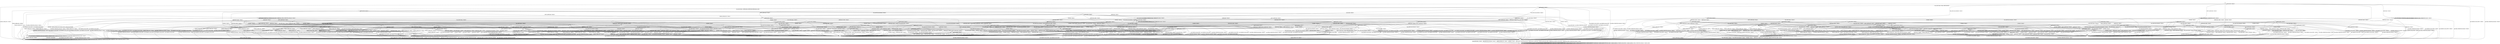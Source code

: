 digraph h21 {
s0 [label="s0"];
s1 [label="s1"];
s2 [label="s2"];
s6 [label="s6"];
s9 [label="s9"];
s11 [label="s11"];
s18 [label="s18"];
s50 [label="s50"];
s3 [label="s3"];
s4 [label="s4"];
s7 [label="s7"];
s8 [label="s8"];
s10 [label="s10"];
s12 [label="s12"];
s20 [label="s20"];
s27 [label="s27"];
s39 [label="s39"];
s43 [label="s43"];
s49 [label="s49"];
s51 [label="s51"];
s53 [label="s53"];
s5 [label="s5"];
s13 [label="s13"];
s16 [label="s16"];
s17 [label="s17"];
s19 [label="s19"];
s21 [label="s21"];
s28 [label="s28"];
s29 [label="s29"];
s37 [label="s37"];
s38 [label="s38"];
s45 [label="s45"];
s54 [label="s54"];
s55 [label="s55"];
s56 [label="s56"];
s57 [label="s57"];
s59 [label="s59"];
s60 [label="s60"];
s62 [label="s62"];
s63 [label="s63"];
s14 [label="s14"];
s22 [label="s22"];
s25 [label="s25"];
s30 [label="s30"];
s31 [label="s31"];
s32 [label="s32"];
s33 [label="s33"];
s40 [label="s40"];
s41 [label="s41"];
s44 [label="s44"];
s61 [label="s61"];
s64 [label="s64"];
s65 [label="s65"];
s66 [label="s66"];
s74 [label="s74"];
s15 [label="s15"];
s23 [label="s23"];
s24 [label="s24"];
s34 [label="s34"];
s36 [label="s36"];
s42 [label="s42"];
s46 [label="s46"];
s52 [label="s52"];
s70 [label="s70"];
s75 [label="s75"];
s26 [label="s26"];
s35 [label="s35"];
s48 [label="s48"];
s58 [label="s58"];
s67 [label="s67"];
s68 [label="s68"];
s69 [label="s69"];
s47 [label="s47"];
s71 [label="s71"];
s73 [label="s73"];
s72 [label="s72"];
s0 -> s1 [label="RSA_CLIENT_HELLO / HELLO_VERIFY_REQUEST"];
s0 -> s2 [label="RSA_CLIENT_KEY_EXCHANGE / TIMEOUT"];
s0 -> s9 [label="CHANGE_CIPHER_SPEC / TIMEOUT"];
s0 -> s11 [label="FINISHED / TIMEOUT"];
s0 -> s0 [label="APPLICATION / TIMEOUT"];
s0 -> s50 [label="CERTIFICATE / TIMEOUT"];
s0 -> s18 [label="EMPTY_CERTIFICATE / TIMEOUT"];
s0 -> s11 [label="CERTIFICATE_VERIFY / TIMEOUT"];
s0 -> s6 [label="Alert(WARNING,CLOSE_NOTIFY) / TIMEOUT"];
s0 -> s6 [label="Alert(FATAL,UNEXPECTED_MESSAGE) / TIMEOUT"];
s1 -> s3 [label="RSA_CLIENT_HELLO / SERVER_HELLO,CERTIFICATE,SERVER_HELLO_DONE"];
s1 -> s4 [label="RSA_CLIENT_KEY_EXCHANGE / TIMEOUT"];
s1 -> s9 [label="CHANGE_CIPHER_SPEC / TIMEOUT"];
s1 -> s10 [label="FINISHED / TIMEOUT"];
s1 -> s1 [label="APPLICATION / TIMEOUT"];
s1 -> s27 [label="CERTIFICATE / TIMEOUT"];
s1 -> s12 [label="EMPTY_CERTIFICATE / TIMEOUT"];
s1 -> s10 [label="CERTIFICATE_VERIFY / TIMEOUT"];
s1 -> s6 [label="Alert(WARNING,CLOSE_NOTIFY) / Alert(WARNING,CLOSE_NOTIFY)"];
s1 -> s6 [label="Alert(FATAL,UNEXPECTED_MESSAGE) / TIMEOUT"];
s2 -> s20 [label="RSA_CLIENT_HELLO / TIMEOUT"];
s2 -> s11 [label="RSA_CLIENT_KEY_EXCHANGE / TIMEOUT"];
s2 -> s8 [label="CHANGE_CIPHER_SPEC / TIMEOUT"];
s2 -> s43 [label="FINISHED / TIMEOUT"];
s2 -> s2 [label="APPLICATION / TIMEOUT"];
s2 -> s49 [label="CERTIFICATE / TIMEOUT"];
s2 -> s49 [label="EMPTY_CERTIFICATE / TIMEOUT"];
s2 -> s51 [label="CERTIFICATE_VERIFY / TIMEOUT"];
s2 -> s6 [label="Alert(WARNING,CLOSE_NOTIFY) / TIMEOUT"];
s2 -> s6 [label="Alert(FATAL,UNEXPECTED_MESSAGE) / TIMEOUT"];
s6 -> s7 [label="RSA_CLIENT_HELLO / TIMEOUT"];
s6 -> s7 [label="RSA_CLIENT_KEY_EXCHANGE / TIMEOUT"];
s6 -> s7 [label="CHANGE_CIPHER_SPEC / TIMEOUT"];
s6 -> s7 [label="FINISHED / TIMEOUT"];
s6 -> s7 [label="APPLICATION / TIMEOUT"];
s6 -> s7 [label="CERTIFICATE / TIMEOUT"];
s6 -> s7 [label="EMPTY_CERTIFICATE / TIMEOUT"];
s6 -> s7 [label="CERTIFICATE_VERIFY / TIMEOUT"];
s6 -> s7 [label="Alert(WARNING,CLOSE_NOTIFY) / TIMEOUT"];
s6 -> s7 [label="Alert(FATAL,UNEXPECTED_MESSAGE) / TIMEOUT"];
s9 -> s9 [label="RSA_CLIENT_HELLO / TIMEOUT"];
s9 -> s9 [label="RSA_CLIENT_KEY_EXCHANGE / TIMEOUT"];
s9 -> s9 [label="CHANGE_CIPHER_SPEC / TIMEOUT"];
s9 -> s9 [label="FINISHED / TIMEOUT"];
s9 -> s9 [label="APPLICATION / TIMEOUT"];
s9 -> s9 [label="CERTIFICATE / TIMEOUT"];
s9 -> s9 [label="EMPTY_CERTIFICATE / TIMEOUT"];
s9 -> s9 [label="CERTIFICATE_VERIFY / TIMEOUT"];
s9 -> s9 [label="Alert(WARNING,CLOSE_NOTIFY) / TIMEOUT"];
s9 -> s9 [label="Alert(FATAL,UNEXPECTED_MESSAGE) / TIMEOUT"];
s11 -> s11 [label="RSA_CLIENT_HELLO / TIMEOUT"];
s11 -> s11 [label="RSA_CLIENT_KEY_EXCHANGE / TIMEOUT"];
s11 -> s9 [label="CHANGE_CIPHER_SPEC / TIMEOUT"];
s11 -> s11 [label="FINISHED / TIMEOUT"];
s11 -> s11 [label="APPLICATION / TIMEOUT"];
s11 -> s11 [label="CERTIFICATE / TIMEOUT"];
s11 -> s11 [label="EMPTY_CERTIFICATE / TIMEOUT"];
s11 -> s11 [label="CERTIFICATE_VERIFY / TIMEOUT"];
s11 -> s6 [label="Alert(WARNING,CLOSE_NOTIFY) / TIMEOUT"];
s11 -> s6 [label="Alert(FATAL,UNEXPECTED_MESSAGE) / TIMEOUT"];
s18 -> s18 [label="RSA_CLIENT_HELLO / TIMEOUT"];
s18 -> s49 [label="RSA_CLIENT_KEY_EXCHANGE / TIMEOUT"];
s18 -> s8 [label="CHANGE_CIPHER_SPEC / TIMEOUT"];
s18 -> s39 [label="FINISHED / TIMEOUT"];
s18 -> s18 [label="APPLICATION / TIMEOUT"];
s18 -> s11 [label="CERTIFICATE / TIMEOUT"];
s18 -> s11 [label="EMPTY_CERTIFICATE / TIMEOUT"];
s18 -> s53 [label="CERTIFICATE_VERIFY / TIMEOUT"];
s18 -> s6 [label="Alert(WARNING,CLOSE_NOTIFY) / TIMEOUT"];
s18 -> s6 [label="Alert(FATAL,UNEXPECTED_MESSAGE) / TIMEOUT"];
s50 -> s50 [label="RSA_CLIENT_HELLO / TIMEOUT"];
s50 -> s50 [label="RSA_CLIENT_KEY_EXCHANGE / TIMEOUT"];
s50 -> s9 [label="CHANGE_CIPHER_SPEC / TIMEOUT"];
s50 -> s50 [label="FINISHED / TIMEOUT"];
s50 -> s50 [label="APPLICATION / TIMEOUT"];
s50 -> s11 [label="CERTIFICATE / TIMEOUT"];
s50 -> s11 [label="EMPTY_CERTIFICATE / TIMEOUT"];
s50 -> s53 [label="CERTIFICATE_VERIFY / TIMEOUT"];
s50 -> s6 [label="Alert(WARNING,CLOSE_NOTIFY) / TIMEOUT"];
s50 -> s6 [label="Alert(FATAL,UNEXPECTED_MESSAGE) / TIMEOUT"];
s3 -> s6 [label="RSA_CLIENT_HELLO / Alert(FATAL,UNEXPECTED_MESSAGE)"];
s3 -> s13 [label="RSA_CLIENT_KEY_EXCHANGE / TIMEOUT"];
s3 -> s9 [label="CHANGE_CIPHER_SPEC / TIMEOUT"];
s3 -> s10 [label="FINISHED / TIMEOUT"];
s3 -> s3 [label="APPLICATION / TIMEOUT"];
s3 -> s27 [label="CERTIFICATE / TIMEOUT"];
s3 -> s12 [label="EMPTY_CERTIFICATE / TIMEOUT"];
s3 -> s10 [label="CERTIFICATE_VERIFY / TIMEOUT"];
s3 -> s6 [label="Alert(WARNING,CLOSE_NOTIFY) / Alert(WARNING,CLOSE_NOTIFY)"];
s3 -> s6 [label="Alert(FATAL,UNEXPECTED_MESSAGE) / TIMEOUT"];
s4 -> s16 [label="RSA_CLIENT_HELLO / TIMEOUT"];
s4 -> s10 [label="RSA_CLIENT_KEY_EXCHANGE / TIMEOUT"];
s4 -> s5 [label="CHANGE_CIPHER_SPEC / TIMEOUT"];
s4 -> s17 [label="FINISHED / TIMEOUT"];
s4 -> s4 [label="APPLICATION / TIMEOUT"];
s4 -> s21 [label="CERTIFICATE / TIMEOUT"];
s4 -> s21 [label="EMPTY_CERTIFICATE / TIMEOUT"];
s4 -> s28 [label="CERTIFICATE_VERIFY / TIMEOUT"];
s4 -> s6 [label="Alert(WARNING,CLOSE_NOTIFY) / Alert(WARNING,CLOSE_NOTIFY)"];
s4 -> s6 [label="Alert(FATAL,UNEXPECTED_MESSAGE) / TIMEOUT"];
s7 -> s7 [label="RSA_CLIENT_HELLO / SOCKET_CLOSED"];
s7 -> s7 [label="RSA_CLIENT_KEY_EXCHANGE / SOCKET_CLOSED"];
s7 -> s7 [label="CHANGE_CIPHER_SPEC / SOCKET_CLOSED"];
s7 -> s7 [label="FINISHED / SOCKET_CLOSED"];
s7 -> s7 [label="APPLICATION / SOCKET_CLOSED"];
s7 -> s7 [label="CERTIFICATE / SOCKET_CLOSED"];
s7 -> s7 [label="EMPTY_CERTIFICATE / SOCKET_CLOSED"];
s7 -> s7 [label="CERTIFICATE_VERIFY / SOCKET_CLOSED"];
s7 -> s7 [label="Alert(WARNING,CLOSE_NOTIFY) / SOCKET_CLOSED"];
s7 -> s7 [label="Alert(FATAL,UNEXPECTED_MESSAGE) / SOCKET_CLOSED"];
s8 -> s6 [label="RSA_CLIENT_HELLO / TIMEOUT"];
s8 -> s6 [label="RSA_CLIENT_KEY_EXCHANGE / TIMEOUT"];
s8 -> s9 [label="CHANGE_CIPHER_SPEC / TIMEOUT"];
s8 -> s6 [label="FINISHED / TIMEOUT"];
s8 -> s8 [label="APPLICATION / TIMEOUT"];
s8 -> s6 [label="CERTIFICATE / TIMEOUT"];
s8 -> s6 [label="EMPTY_CERTIFICATE / TIMEOUT"];
s8 -> s6 [label="CERTIFICATE_VERIFY / TIMEOUT"];
s8 -> s8 [label="Alert(WARNING,CLOSE_NOTIFY) / TIMEOUT"];
s8 -> s8 [label="Alert(FATAL,UNEXPECTED_MESSAGE) / TIMEOUT"];
s10 -> s10 [label="RSA_CLIENT_HELLO / TIMEOUT"];
s10 -> s10 [label="RSA_CLIENT_KEY_EXCHANGE / TIMEOUT"];
s10 -> s9 [label="CHANGE_CIPHER_SPEC / TIMEOUT"];
s10 -> s10 [label="FINISHED / TIMEOUT"];
s10 -> s10 [label="APPLICATION / TIMEOUT"];
s10 -> s10 [label="CERTIFICATE / TIMEOUT"];
s10 -> s10 [label="EMPTY_CERTIFICATE / TIMEOUT"];
s10 -> s10 [label="CERTIFICATE_VERIFY / TIMEOUT"];
s10 -> s6 [label="Alert(WARNING,CLOSE_NOTIFY) / Alert(WARNING,CLOSE_NOTIFY)"];
s10 -> s6 [label="Alert(FATAL,UNEXPECTED_MESSAGE) / TIMEOUT"];
s12 -> s19 [label="RSA_CLIENT_HELLO / TIMEOUT"];
s12 -> s21 [label="RSA_CLIENT_KEY_EXCHANGE / TIMEOUT"];
s12 -> s5 [label="CHANGE_CIPHER_SPEC / TIMEOUT"];
s12 -> s38 [label="FINISHED / TIMEOUT"];
s12 -> s12 [label="APPLICATION / TIMEOUT"];
s12 -> s10 [label="CERTIFICATE / TIMEOUT"];
s12 -> s10 [label="EMPTY_CERTIFICATE / TIMEOUT"];
s12 -> s29 [label="CERTIFICATE_VERIFY / TIMEOUT"];
s12 -> s6 [label="Alert(WARNING,CLOSE_NOTIFY) / Alert(WARNING,CLOSE_NOTIFY)"];
s12 -> s6 [label="Alert(FATAL,UNEXPECTED_MESSAGE) / TIMEOUT"];
s20 -> s11 [label="RSA_CLIENT_HELLO / TIMEOUT"];
s20 -> s11 [label="RSA_CLIENT_KEY_EXCHANGE / TIMEOUT"];
s20 -> s8 [label="CHANGE_CIPHER_SPEC / TIMEOUT"];
s20 -> s45 [label="FINISHED / TIMEOUT"];
s20 -> s20 [label="APPLICATION / TIMEOUT"];
s20 -> s54 [label="CERTIFICATE / TIMEOUT"];
s20 -> s54 [label="EMPTY_CERTIFICATE / TIMEOUT"];
s20 -> s59 [label="CERTIFICATE_VERIFY / TIMEOUT"];
s20 -> s6 [label="Alert(WARNING,CLOSE_NOTIFY) / TIMEOUT"];
s20 -> s6 [label="Alert(FATAL,UNEXPECTED_MESSAGE) / TIMEOUT"];
s27 -> s37 [label="RSA_CLIENT_HELLO / TIMEOUT"];
s27 -> s27 [label="RSA_CLIENT_KEY_EXCHANGE / TIMEOUT"];
s27 -> s9 [label="CHANGE_CIPHER_SPEC / TIMEOUT"];
s27 -> s27 [label="FINISHED / TIMEOUT"];
s27 -> s27 [label="APPLICATION / TIMEOUT"];
s27 -> s10 [label="CERTIFICATE / TIMEOUT"];
s27 -> s10 [label="EMPTY_CERTIFICATE / TIMEOUT"];
s27 -> s29 [label="CERTIFICATE_VERIFY / TIMEOUT"];
s27 -> s6 [label="Alert(WARNING,CLOSE_NOTIFY) / Alert(WARNING,CLOSE_NOTIFY)"];
s27 -> s6 [label="Alert(FATAL,UNEXPECTED_MESSAGE) / TIMEOUT"];
s39 -> s55 [label="RSA_CLIENT_HELLO / TIMEOUT"];
s39 -> s56 [label="RSA_CLIENT_KEY_EXCHANGE / TIMEOUT"];
s39 -> s8 [label="CHANGE_CIPHER_SPEC / TIMEOUT"];
s39 -> s11 [label="FINISHED / TIMEOUT"];
s39 -> s39 [label="APPLICATION / TIMEOUT"];
s39 -> s11 [label="CERTIFICATE / TIMEOUT"];
s39 -> s11 [label="EMPTY_CERTIFICATE / TIMEOUT"];
s39 -> s60 [label="CERTIFICATE_VERIFY / TIMEOUT"];
s39 -> s6 [label="Alert(WARNING,CLOSE_NOTIFY) / TIMEOUT"];
s39 -> s6 [label="Alert(FATAL,UNEXPECTED_MESSAGE) / TIMEOUT"];
s43 -> s45 [label="RSA_CLIENT_HELLO / TIMEOUT"];
s43 -> s11 [label="RSA_CLIENT_KEY_EXCHANGE / TIMEOUT"];
s43 -> s8 [label="CHANGE_CIPHER_SPEC / TIMEOUT"];
s43 -> s11 [label="FINISHED / TIMEOUT"];
s43 -> s43 [label="APPLICATION / TIMEOUT"];
s43 -> s56 [label="CERTIFICATE / TIMEOUT"];
s43 -> s56 [label="EMPTY_CERTIFICATE / TIMEOUT"];
s43 -> s57 [label="CERTIFICATE_VERIFY / TIMEOUT"];
s43 -> s6 [label="Alert(WARNING,CLOSE_NOTIFY) / TIMEOUT"];
s43 -> s6 [label="Alert(FATAL,UNEXPECTED_MESSAGE) / TIMEOUT"];
s49 -> s54 [label="RSA_CLIENT_HELLO / TIMEOUT"];
s49 -> s11 [label="RSA_CLIENT_KEY_EXCHANGE / TIMEOUT"];
s49 -> s8 [label="CHANGE_CIPHER_SPEC / TIMEOUT"];
s49 -> s56 [label="FINISHED / TIMEOUT"];
s49 -> s49 [label="APPLICATION / TIMEOUT"];
s49 -> s11 [label="CERTIFICATE / TIMEOUT"];
s49 -> s11 [label="EMPTY_CERTIFICATE / TIMEOUT"];
s49 -> s62 [label="CERTIFICATE_VERIFY / TIMEOUT"];
s49 -> s6 [label="Alert(WARNING,CLOSE_NOTIFY) / TIMEOUT"];
s49 -> s6 [label="Alert(FATAL,UNEXPECTED_MESSAGE) / TIMEOUT"];
s51 -> s59 [label="RSA_CLIENT_HELLO / TIMEOUT"];
s51 -> s11 [label="RSA_CLIENT_KEY_EXCHANGE / TIMEOUT"];
s51 -> s8 [label="CHANGE_CIPHER_SPEC / TIMEOUT"];
s51 -> s57 [label="FINISHED / TIMEOUT"];
s51 -> s51 [label="APPLICATION / TIMEOUT"];
s51 -> s62 [label="CERTIFICATE / TIMEOUT"];
s51 -> s62 [label="EMPTY_CERTIFICATE / TIMEOUT"];
s51 -> s11 [label="CERTIFICATE_VERIFY / TIMEOUT"];
s51 -> s6 [label="Alert(WARNING,CLOSE_NOTIFY) / TIMEOUT"];
s51 -> s6 [label="Alert(FATAL,UNEXPECTED_MESSAGE) / TIMEOUT"];
s53 -> s63 [label="RSA_CLIENT_HELLO / TIMEOUT"];
s53 -> s62 [label="RSA_CLIENT_KEY_EXCHANGE / TIMEOUT"];
s53 -> s8 [label="CHANGE_CIPHER_SPEC / TIMEOUT"];
s53 -> s60 [label="FINISHED / TIMEOUT"];
s53 -> s53 [label="APPLICATION / TIMEOUT"];
s53 -> s11 [label="CERTIFICATE / TIMEOUT"];
s53 -> s11 [label="EMPTY_CERTIFICATE / TIMEOUT"];
s53 -> s11 [label="CERTIFICATE_VERIFY / TIMEOUT"];
s53 -> s6 [label="Alert(WARNING,CLOSE_NOTIFY) / TIMEOUT"];
s53 -> s6 [label="Alert(FATAL,UNEXPECTED_MESSAGE) / TIMEOUT"];
s5 -> s6 [label="RSA_CLIENT_HELLO / Alert(FATAL,UNEXPECTED_MESSAGE)"];
s5 -> s6 [label="RSA_CLIENT_KEY_EXCHANGE / Alert(FATAL,UNEXPECTED_MESSAGE)"];
s5 -> s9 [label="CHANGE_CIPHER_SPEC / TIMEOUT"];
s5 -> s6 [label="FINISHED / Alert(FATAL,UNEXPECTED_MESSAGE)"];
s5 -> s5 [label="APPLICATION / TIMEOUT"];
s5 -> s6 [label="CERTIFICATE / Alert(FATAL,UNEXPECTED_MESSAGE)"];
s5 -> s6 [label="EMPTY_CERTIFICATE / Alert(FATAL,UNEXPECTED_MESSAGE)"];
s5 -> s6 [label="CERTIFICATE_VERIFY / Alert(FATAL,UNEXPECTED_MESSAGE)"];
s5 -> s5 [label="Alert(WARNING,CLOSE_NOTIFY) / TIMEOUT"];
s5 -> s5 [label="Alert(FATAL,UNEXPECTED_MESSAGE) / TIMEOUT"];
s13 -> s16 [label="RSA_CLIENT_HELLO / TIMEOUT"];
s13 -> s10 [label="RSA_CLIENT_KEY_EXCHANGE / TIMEOUT"];
s13 -> s14 [label="CHANGE_CIPHER_SPEC / TIMEOUT"];
s13 -> s17 [label="FINISHED / TIMEOUT"];
s13 -> s13 [label="APPLICATION / TIMEOUT"];
s13 -> s21 [label="CERTIFICATE / TIMEOUT"];
s13 -> s21 [label="EMPTY_CERTIFICATE / TIMEOUT"];
s13 -> s28 [label="CERTIFICATE_VERIFY / TIMEOUT"];
s13 -> s6 [label="Alert(WARNING,CLOSE_NOTIFY) / Alert(WARNING,CLOSE_NOTIFY)"];
s13 -> s6 [label="Alert(FATAL,UNEXPECTED_MESSAGE) / TIMEOUT"];
s16 -> s10 [label="RSA_CLIENT_HELLO / TIMEOUT"];
s16 -> s10 [label="RSA_CLIENT_KEY_EXCHANGE / TIMEOUT"];
s16 -> s5 [label="CHANGE_CIPHER_SPEC / TIMEOUT"];
s16 -> s22 [label="FINISHED / TIMEOUT"];
s16 -> s16 [label="APPLICATION / TIMEOUT"];
s16 -> s25 [label="CERTIFICATE / TIMEOUT"];
s16 -> s25 [label="EMPTY_CERTIFICATE / TIMEOUT"];
s16 -> s32 [label="CERTIFICATE_VERIFY / TIMEOUT"];
s16 -> s6 [label="Alert(WARNING,CLOSE_NOTIFY) / Alert(WARNING,CLOSE_NOTIFY)"];
s16 -> s6 [label="Alert(FATAL,UNEXPECTED_MESSAGE) / TIMEOUT"];
s17 -> s22 [label="RSA_CLIENT_HELLO / TIMEOUT"];
s17 -> s10 [label="RSA_CLIENT_KEY_EXCHANGE / TIMEOUT"];
s17 -> s5 [label="CHANGE_CIPHER_SPEC / TIMEOUT"];
s17 -> s10 [label="FINISHED / TIMEOUT"];
s17 -> s17 [label="APPLICATION / TIMEOUT"];
s17 -> s44 [label="CERTIFICATE / TIMEOUT"];
s17 -> s44 [label="EMPTY_CERTIFICATE / TIMEOUT"];
s17 -> s30 [label="CERTIFICATE_VERIFY / TIMEOUT"];
s17 -> s6 [label="Alert(WARNING,CLOSE_NOTIFY) / Alert(WARNING,CLOSE_NOTIFY)"];
s17 -> s6 [label="Alert(FATAL,UNEXPECTED_MESSAGE) / TIMEOUT"];
s19 -> s10 [label="RSA_CLIENT_HELLO / TIMEOUT"];
s19 -> s25 [label="RSA_CLIENT_KEY_EXCHANGE / TIMEOUT"];
s19 -> s5 [label="CHANGE_CIPHER_SPEC / TIMEOUT"];
s19 -> s40 [label="FINISHED / TIMEOUT"];
s19 -> s19 [label="APPLICATION / TIMEOUT"];
s19 -> s10 [label="CERTIFICATE / TIMEOUT"];
s19 -> s10 [label="EMPTY_CERTIFICATE / TIMEOUT"];
s19 -> s33 [label="CERTIFICATE_VERIFY / TIMEOUT"];
s19 -> s6 [label="Alert(WARNING,CLOSE_NOTIFY) / Alert(WARNING,CLOSE_NOTIFY)"];
s19 -> s6 [label="Alert(FATAL,UNEXPECTED_MESSAGE) / TIMEOUT"];
s21 -> s25 [label="RSA_CLIENT_HELLO / TIMEOUT"];
s21 -> s10 [label="RSA_CLIENT_KEY_EXCHANGE / TIMEOUT"];
s21 -> s5 [label="CHANGE_CIPHER_SPEC / TIMEOUT"];
s21 -> s44 [label="FINISHED / TIMEOUT"];
s21 -> s21 [label="APPLICATION / TIMEOUT"];
s21 -> s10 [label="CERTIFICATE / TIMEOUT"];
s21 -> s10 [label="EMPTY_CERTIFICATE / TIMEOUT"];
s21 -> s31 [label="CERTIFICATE_VERIFY / TIMEOUT"];
s21 -> s6 [label="Alert(WARNING,CLOSE_NOTIFY) / Alert(WARNING,CLOSE_NOTIFY)"];
s21 -> s6 [label="Alert(FATAL,UNEXPECTED_MESSAGE) / TIMEOUT"];
s28 -> s32 [label="RSA_CLIENT_HELLO / TIMEOUT"];
s28 -> s10 [label="RSA_CLIENT_KEY_EXCHANGE / TIMEOUT"];
s28 -> s5 [label="CHANGE_CIPHER_SPEC / TIMEOUT"];
s28 -> s30 [label="FINISHED / TIMEOUT"];
s28 -> s28 [label="APPLICATION / TIMEOUT"];
s28 -> s31 [label="CERTIFICATE / TIMEOUT"];
s28 -> s31 [label="EMPTY_CERTIFICATE / TIMEOUT"];
s28 -> s10 [label="CERTIFICATE_VERIFY / TIMEOUT"];
s28 -> s6 [label="Alert(WARNING,CLOSE_NOTIFY) / Alert(WARNING,CLOSE_NOTIFY)"];
s28 -> s6 [label="Alert(FATAL,UNEXPECTED_MESSAGE) / TIMEOUT"];
s29 -> s33 [label="RSA_CLIENT_HELLO / TIMEOUT"];
s29 -> s31 [label="RSA_CLIENT_KEY_EXCHANGE / TIMEOUT"];
s29 -> s5 [label="CHANGE_CIPHER_SPEC / TIMEOUT"];
s29 -> s41 [label="FINISHED / TIMEOUT"];
s29 -> s29 [label="APPLICATION / TIMEOUT"];
s29 -> s10 [label="CERTIFICATE / TIMEOUT"];
s29 -> s10 [label="EMPTY_CERTIFICATE / TIMEOUT"];
s29 -> s10 [label="CERTIFICATE_VERIFY / TIMEOUT"];
s29 -> s6 [label="Alert(WARNING,CLOSE_NOTIFY) / Alert(WARNING,CLOSE_NOTIFY)"];
s29 -> s6 [label="Alert(FATAL,UNEXPECTED_MESSAGE) / TIMEOUT"];
s37 -> s10 [label="RSA_CLIENT_HELLO / TIMEOUT"];
s37 -> s37 [label="RSA_CLIENT_KEY_EXCHANGE / TIMEOUT"];
s37 -> s9 [label="CHANGE_CIPHER_SPEC / TIMEOUT"];
s37 -> s37 [label="FINISHED / TIMEOUT"];
s37 -> s37 [label="APPLICATION / TIMEOUT"];
s37 -> s10 [label="CERTIFICATE / TIMEOUT"];
s37 -> s10 [label="EMPTY_CERTIFICATE / TIMEOUT"];
s37 -> s33 [label="CERTIFICATE_VERIFY / TIMEOUT"];
s37 -> s6 [label="Alert(WARNING,CLOSE_NOTIFY) / Alert(WARNING,CLOSE_NOTIFY)"];
s37 -> s6 [label="Alert(FATAL,UNEXPECTED_MESSAGE) / TIMEOUT"];
s38 -> s40 [label="RSA_CLIENT_HELLO / TIMEOUT"];
s38 -> s44 [label="RSA_CLIENT_KEY_EXCHANGE / TIMEOUT"];
s38 -> s5 [label="CHANGE_CIPHER_SPEC / TIMEOUT"];
s38 -> s10 [label="FINISHED / TIMEOUT"];
s38 -> s38 [label="APPLICATION / TIMEOUT"];
s38 -> s10 [label="CERTIFICATE / TIMEOUT"];
s38 -> s10 [label="EMPTY_CERTIFICATE / TIMEOUT"];
s38 -> s41 [label="CERTIFICATE_VERIFY / TIMEOUT"];
s38 -> s6 [label="Alert(WARNING,CLOSE_NOTIFY) / Alert(WARNING,CLOSE_NOTIFY)"];
s38 -> s6 [label="Alert(FATAL,UNEXPECTED_MESSAGE) / TIMEOUT"];
s45 -> s11 [label="RSA_CLIENT_HELLO / TIMEOUT"];
s45 -> s11 [label="RSA_CLIENT_KEY_EXCHANGE / TIMEOUT"];
s45 -> s8 [label="CHANGE_CIPHER_SPEC / TIMEOUT"];
s45 -> s11 [label="FINISHED / TIMEOUT"];
s45 -> s45 [label="APPLICATION / TIMEOUT"];
s45 -> s74 [label="CERTIFICATE / TIMEOUT"];
s45 -> s74 [label="EMPTY_CERTIFICATE / TIMEOUT"];
s45 -> s61 [label="CERTIFICATE_VERIFY / TIMEOUT"];
s45 -> s6 [label="Alert(WARNING,CLOSE_NOTIFY) / TIMEOUT"];
s45 -> s6 [label="Alert(FATAL,UNEXPECTED_MESSAGE) / TIMEOUT"];
s54 -> s11 [label="RSA_CLIENT_HELLO / TIMEOUT"];
s54 -> s11 [label="RSA_CLIENT_KEY_EXCHANGE / TIMEOUT"];
s54 -> s8 [label="CHANGE_CIPHER_SPEC / TIMEOUT"];
s54 -> s74 [label="FINISHED / TIMEOUT"];
s54 -> s54 [label="APPLICATION / TIMEOUT"];
s54 -> s11 [label="CERTIFICATE / TIMEOUT"];
s54 -> s11 [label="EMPTY_CERTIFICATE / TIMEOUT"];
s54 -> s64 [label="CERTIFICATE_VERIFY / TIMEOUT"];
s54 -> s6 [label="Alert(WARNING,CLOSE_NOTIFY) / TIMEOUT"];
s54 -> s6 [label="Alert(FATAL,UNEXPECTED_MESSAGE) / TIMEOUT"];
s55 -> s11 [label="RSA_CLIENT_HELLO / TIMEOUT"];
s55 -> s74 [label="RSA_CLIENT_KEY_EXCHANGE / TIMEOUT"];
s55 -> s8 [label="CHANGE_CIPHER_SPEC / TIMEOUT"];
s55 -> s11 [label="FINISHED / TIMEOUT"];
s55 -> s55 [label="APPLICATION / TIMEOUT"];
s55 -> s11 [label="CERTIFICATE / TIMEOUT"];
s55 -> s11 [label="EMPTY_CERTIFICATE / TIMEOUT"];
s55 -> s65 [label="CERTIFICATE_VERIFY / TIMEOUT"];
s55 -> s6 [label="Alert(WARNING,CLOSE_NOTIFY) / TIMEOUT"];
s55 -> s6 [label="Alert(FATAL,UNEXPECTED_MESSAGE) / TIMEOUT"];
s56 -> s74 [label="RSA_CLIENT_HELLO / TIMEOUT"];
s56 -> s11 [label="RSA_CLIENT_KEY_EXCHANGE / TIMEOUT"];
s56 -> s8 [label="CHANGE_CIPHER_SPEC / TIMEOUT"];
s56 -> s11 [label="FINISHED / TIMEOUT"];
s56 -> s56 [label="APPLICATION / TIMEOUT"];
s56 -> s11 [label="CERTIFICATE / TIMEOUT"];
s56 -> s11 [label="EMPTY_CERTIFICATE / TIMEOUT"];
s56 -> s66 [label="CERTIFICATE_VERIFY / TIMEOUT"];
s56 -> s6 [label="Alert(WARNING,CLOSE_NOTIFY) / TIMEOUT"];
s56 -> s6 [label="Alert(FATAL,UNEXPECTED_MESSAGE) / TIMEOUT"];
s57 -> s61 [label="RSA_CLIENT_HELLO / TIMEOUT"];
s57 -> s11 [label="RSA_CLIENT_KEY_EXCHANGE / TIMEOUT"];
s57 -> s8 [label="CHANGE_CIPHER_SPEC / TIMEOUT"];
s57 -> s11 [label="FINISHED / TIMEOUT"];
s57 -> s57 [label="APPLICATION / TIMEOUT"];
s57 -> s66 [label="CERTIFICATE / TIMEOUT"];
s57 -> s66 [label="EMPTY_CERTIFICATE / TIMEOUT"];
s57 -> s11 [label="CERTIFICATE_VERIFY / TIMEOUT"];
s57 -> s6 [label="Alert(WARNING,CLOSE_NOTIFY) / TIMEOUT"];
s57 -> s6 [label="Alert(FATAL,UNEXPECTED_MESSAGE) / TIMEOUT"];
s59 -> s11 [label="RSA_CLIENT_HELLO / TIMEOUT"];
s59 -> s11 [label="RSA_CLIENT_KEY_EXCHANGE / TIMEOUT"];
s59 -> s8 [label="CHANGE_CIPHER_SPEC / TIMEOUT"];
s59 -> s61 [label="FINISHED / TIMEOUT"];
s59 -> s59 [label="APPLICATION / TIMEOUT"];
s59 -> s64 [label="CERTIFICATE / TIMEOUT"];
s59 -> s64 [label="EMPTY_CERTIFICATE / TIMEOUT"];
s59 -> s11 [label="CERTIFICATE_VERIFY / TIMEOUT"];
s59 -> s6 [label="Alert(WARNING,CLOSE_NOTIFY) / TIMEOUT"];
s59 -> s6 [label="Alert(FATAL,UNEXPECTED_MESSAGE) / TIMEOUT"];
s60 -> s65 [label="RSA_CLIENT_HELLO / TIMEOUT"];
s60 -> s66 [label="RSA_CLIENT_KEY_EXCHANGE / TIMEOUT"];
s60 -> s8 [label="CHANGE_CIPHER_SPEC / TIMEOUT"];
s60 -> s11 [label="FINISHED / TIMEOUT"];
s60 -> s60 [label="APPLICATION / TIMEOUT"];
s60 -> s11 [label="CERTIFICATE / TIMEOUT"];
s60 -> s11 [label="EMPTY_CERTIFICATE / TIMEOUT"];
s60 -> s11 [label="CERTIFICATE_VERIFY / TIMEOUT"];
s60 -> s6 [label="Alert(WARNING,CLOSE_NOTIFY) / TIMEOUT"];
s60 -> s6 [label="Alert(FATAL,UNEXPECTED_MESSAGE) / TIMEOUT"];
s62 -> s64 [label="RSA_CLIENT_HELLO / TIMEOUT"];
s62 -> s11 [label="RSA_CLIENT_KEY_EXCHANGE / TIMEOUT"];
s62 -> s8 [label="CHANGE_CIPHER_SPEC / TIMEOUT"];
s62 -> s66 [label="FINISHED / TIMEOUT"];
s62 -> s62 [label="APPLICATION / TIMEOUT"];
s62 -> s11 [label="CERTIFICATE / TIMEOUT"];
s62 -> s11 [label="EMPTY_CERTIFICATE / TIMEOUT"];
s62 -> s11 [label="CERTIFICATE_VERIFY / TIMEOUT"];
s62 -> s6 [label="Alert(WARNING,CLOSE_NOTIFY) / TIMEOUT"];
s62 -> s6 [label="Alert(FATAL,UNEXPECTED_MESSAGE) / TIMEOUT"];
s63 -> s11 [label="RSA_CLIENT_HELLO / TIMEOUT"];
s63 -> s64 [label="RSA_CLIENT_KEY_EXCHANGE / TIMEOUT"];
s63 -> s8 [label="CHANGE_CIPHER_SPEC / TIMEOUT"];
s63 -> s65 [label="FINISHED / TIMEOUT"];
s63 -> s63 [label="APPLICATION / TIMEOUT"];
s63 -> s11 [label="CERTIFICATE / TIMEOUT"];
s63 -> s11 [label="EMPTY_CERTIFICATE / TIMEOUT"];
s63 -> s11 [label="CERTIFICATE_VERIFY / TIMEOUT"];
s63 -> s6 [label="Alert(WARNING,CLOSE_NOTIFY) / TIMEOUT"];
s63 -> s6 [label="Alert(FATAL,UNEXPECTED_MESSAGE) / TIMEOUT"];
s14 -> s23 [label="RSA_CLIENT_HELLO / TIMEOUT"];
s14 -> s10 [label="RSA_CLIENT_KEY_EXCHANGE / TIMEOUT"];
s14 -> s9 [label="CHANGE_CIPHER_SPEC / TIMEOUT"];
s14 -> s15 [label="FINISHED / CHANGE_CIPHER_SPEC,FINISHED,CHANGE_CIPHER_SPEC,FINISHED"];
s14 -> s14 [label="APPLICATION / TIMEOUT"];
s14 -> s52 [label="CERTIFICATE / TIMEOUT"];
s14 -> s52 [label="EMPTY_CERTIFICATE / TIMEOUT"];
s14 -> s24 [label="CERTIFICATE_VERIFY / TIMEOUT"];
s14 -> s14 [label="Alert(WARNING,CLOSE_NOTIFY) / TIMEOUT"];
s14 -> s14 [label="Alert(FATAL,UNEXPECTED_MESSAGE) / TIMEOUT"];
s22 -> s10 [label="RSA_CLIENT_HELLO / TIMEOUT"];
s22 -> s10 [label="RSA_CLIENT_KEY_EXCHANGE / TIMEOUT"];
s22 -> s5 [label="CHANGE_CIPHER_SPEC / TIMEOUT"];
s22 -> s10 [label="FINISHED / TIMEOUT"];
s22 -> s22 [label="APPLICATION / TIMEOUT"];
s22 -> s46 [label="CERTIFICATE / TIMEOUT"];
s22 -> s46 [label="EMPTY_CERTIFICATE / TIMEOUT"];
s22 -> s34 [label="CERTIFICATE_VERIFY / TIMEOUT"];
s22 -> s6 [label="Alert(WARNING,CLOSE_NOTIFY) / Alert(WARNING,CLOSE_NOTIFY)"];
s22 -> s6 [label="Alert(FATAL,UNEXPECTED_MESSAGE) / TIMEOUT"];
s25 -> s10 [label="RSA_CLIENT_HELLO / TIMEOUT"];
s25 -> s10 [label="RSA_CLIENT_KEY_EXCHANGE / TIMEOUT"];
s25 -> s5 [label="CHANGE_CIPHER_SPEC / TIMEOUT"];
s25 -> s46 [label="FINISHED / TIMEOUT"];
s25 -> s25 [label="APPLICATION / TIMEOUT"];
s25 -> s10 [label="CERTIFICATE / TIMEOUT"];
s25 -> s10 [label="EMPTY_CERTIFICATE / TIMEOUT"];
s25 -> s36 [label="CERTIFICATE_VERIFY / TIMEOUT"];
s25 -> s6 [label="Alert(WARNING,CLOSE_NOTIFY) / Alert(WARNING,CLOSE_NOTIFY)"];
s25 -> s6 [label="Alert(FATAL,UNEXPECTED_MESSAGE) / TIMEOUT"];
s30 -> s34 [label="RSA_CLIENT_HELLO / TIMEOUT"];
s30 -> s10 [label="RSA_CLIENT_KEY_EXCHANGE / TIMEOUT"];
s30 -> s5 [label="CHANGE_CIPHER_SPEC / TIMEOUT"];
s30 -> s10 [label="FINISHED / TIMEOUT"];
s30 -> s30 [label="APPLICATION / TIMEOUT"];
s30 -> s70 [label="CERTIFICATE / TIMEOUT"];
s30 -> s70 [label="EMPTY_CERTIFICATE / TIMEOUT"];
s30 -> s10 [label="CERTIFICATE_VERIFY / TIMEOUT"];
s30 -> s6 [label="Alert(WARNING,CLOSE_NOTIFY) / Alert(WARNING,CLOSE_NOTIFY)"];
s30 -> s6 [label="Alert(FATAL,UNEXPECTED_MESSAGE) / TIMEOUT"];
s31 -> s36 [label="RSA_CLIENT_HELLO / TIMEOUT"];
s31 -> s10 [label="RSA_CLIENT_KEY_EXCHANGE / TIMEOUT"];
s31 -> s5 [label="CHANGE_CIPHER_SPEC / TIMEOUT"];
s31 -> s70 [label="FINISHED / TIMEOUT"];
s31 -> s31 [label="APPLICATION / TIMEOUT"];
s31 -> s10 [label="CERTIFICATE / TIMEOUT"];
s31 -> s10 [label="EMPTY_CERTIFICATE / TIMEOUT"];
s31 -> s10 [label="CERTIFICATE_VERIFY / TIMEOUT"];
s31 -> s6 [label="Alert(WARNING,CLOSE_NOTIFY) / Alert(WARNING,CLOSE_NOTIFY)"];
s31 -> s6 [label="Alert(FATAL,UNEXPECTED_MESSAGE) / TIMEOUT"];
s32 -> s10 [label="RSA_CLIENT_HELLO / TIMEOUT"];
s32 -> s10 [label="RSA_CLIENT_KEY_EXCHANGE / TIMEOUT"];
s32 -> s5 [label="CHANGE_CIPHER_SPEC / TIMEOUT"];
s32 -> s34 [label="FINISHED / TIMEOUT"];
s32 -> s32 [label="APPLICATION / TIMEOUT"];
s32 -> s36 [label="CERTIFICATE / TIMEOUT"];
s32 -> s36 [label="EMPTY_CERTIFICATE / TIMEOUT"];
s32 -> s10 [label="CERTIFICATE_VERIFY / TIMEOUT"];
s32 -> s6 [label="Alert(WARNING,CLOSE_NOTIFY) / Alert(WARNING,CLOSE_NOTIFY)"];
s32 -> s6 [label="Alert(FATAL,UNEXPECTED_MESSAGE) / TIMEOUT"];
s33 -> s10 [label="RSA_CLIENT_HELLO / TIMEOUT"];
s33 -> s36 [label="RSA_CLIENT_KEY_EXCHANGE / TIMEOUT"];
s33 -> s5 [label="CHANGE_CIPHER_SPEC / TIMEOUT"];
s33 -> s42 [label="FINISHED / TIMEOUT"];
s33 -> s33 [label="APPLICATION / TIMEOUT"];
s33 -> s10 [label="CERTIFICATE / TIMEOUT"];
s33 -> s10 [label="EMPTY_CERTIFICATE / TIMEOUT"];
s33 -> s10 [label="CERTIFICATE_VERIFY / TIMEOUT"];
s33 -> s6 [label="Alert(WARNING,CLOSE_NOTIFY) / Alert(WARNING,CLOSE_NOTIFY)"];
s33 -> s6 [label="Alert(FATAL,UNEXPECTED_MESSAGE) / TIMEOUT"];
s40 -> s10 [label="RSA_CLIENT_HELLO / TIMEOUT"];
s40 -> s46 [label="RSA_CLIENT_KEY_EXCHANGE / TIMEOUT"];
s40 -> s5 [label="CHANGE_CIPHER_SPEC / TIMEOUT"];
s40 -> s10 [label="FINISHED / TIMEOUT"];
s40 -> s40 [label="APPLICATION / TIMEOUT"];
s40 -> s10 [label="CERTIFICATE / TIMEOUT"];
s40 -> s10 [label="EMPTY_CERTIFICATE / TIMEOUT"];
s40 -> s42 [label="CERTIFICATE_VERIFY / TIMEOUT"];
s40 -> s6 [label="Alert(WARNING,CLOSE_NOTIFY) / Alert(WARNING,CLOSE_NOTIFY)"];
s40 -> s6 [label="Alert(FATAL,UNEXPECTED_MESSAGE) / TIMEOUT"];
s41 -> s42 [label="RSA_CLIENT_HELLO / TIMEOUT"];
s41 -> s70 [label="RSA_CLIENT_KEY_EXCHANGE / TIMEOUT"];
s41 -> s5 [label="CHANGE_CIPHER_SPEC / TIMEOUT"];
s41 -> s10 [label="FINISHED / TIMEOUT"];
s41 -> s41 [label="APPLICATION / TIMEOUT"];
s41 -> s10 [label="CERTIFICATE / TIMEOUT"];
s41 -> s10 [label="EMPTY_CERTIFICATE / TIMEOUT"];
s41 -> s10 [label="CERTIFICATE_VERIFY / TIMEOUT"];
s41 -> s6 [label="Alert(WARNING,CLOSE_NOTIFY) / Alert(WARNING,CLOSE_NOTIFY)"];
s41 -> s6 [label="Alert(FATAL,UNEXPECTED_MESSAGE) / TIMEOUT"];
s44 -> s46 [label="RSA_CLIENT_HELLO / TIMEOUT"];
s44 -> s10 [label="RSA_CLIENT_KEY_EXCHANGE / TIMEOUT"];
s44 -> s5 [label="CHANGE_CIPHER_SPEC / TIMEOUT"];
s44 -> s10 [label="FINISHED / TIMEOUT"];
s44 -> s44 [label="APPLICATION / TIMEOUT"];
s44 -> s10 [label="CERTIFICATE / TIMEOUT"];
s44 -> s10 [label="EMPTY_CERTIFICATE / TIMEOUT"];
s44 -> s70 [label="CERTIFICATE_VERIFY / TIMEOUT"];
s44 -> s6 [label="Alert(WARNING,CLOSE_NOTIFY) / Alert(WARNING,CLOSE_NOTIFY)"];
s44 -> s6 [label="Alert(FATAL,UNEXPECTED_MESSAGE) / TIMEOUT"];
s61 -> s11 [label="RSA_CLIENT_HELLO / TIMEOUT"];
s61 -> s11 [label="RSA_CLIENT_KEY_EXCHANGE / TIMEOUT"];
s61 -> s8 [label="CHANGE_CIPHER_SPEC / TIMEOUT"];
s61 -> s11 [label="FINISHED / TIMEOUT"];
s61 -> s61 [label="APPLICATION / TIMEOUT"];
s61 -> s75 [label="CERTIFICATE / TIMEOUT"];
s61 -> s75 [label="EMPTY_CERTIFICATE / TIMEOUT"];
s61 -> s11 [label="CERTIFICATE_VERIFY / TIMEOUT"];
s61 -> s6 [label="Alert(WARNING,CLOSE_NOTIFY) / TIMEOUT"];
s61 -> s6 [label="Alert(FATAL,UNEXPECTED_MESSAGE) / TIMEOUT"];
s64 -> s11 [label="RSA_CLIENT_HELLO / TIMEOUT"];
s64 -> s11 [label="RSA_CLIENT_KEY_EXCHANGE / TIMEOUT"];
s64 -> s8 [label="CHANGE_CIPHER_SPEC / TIMEOUT"];
s64 -> s75 [label="FINISHED / TIMEOUT"];
s64 -> s64 [label="APPLICATION / TIMEOUT"];
s64 -> s11 [label="CERTIFICATE / TIMEOUT"];
s64 -> s11 [label="EMPTY_CERTIFICATE / TIMEOUT"];
s64 -> s11 [label="CERTIFICATE_VERIFY / TIMEOUT"];
s64 -> s6 [label="Alert(WARNING,CLOSE_NOTIFY) / TIMEOUT"];
s64 -> s6 [label="Alert(FATAL,UNEXPECTED_MESSAGE) / TIMEOUT"];
s65 -> s11 [label="RSA_CLIENT_HELLO / TIMEOUT"];
s65 -> s75 [label="RSA_CLIENT_KEY_EXCHANGE / TIMEOUT"];
s65 -> s8 [label="CHANGE_CIPHER_SPEC / TIMEOUT"];
s65 -> s11 [label="FINISHED / TIMEOUT"];
s65 -> s65 [label="APPLICATION / TIMEOUT"];
s65 -> s11 [label="CERTIFICATE / TIMEOUT"];
s65 -> s11 [label="EMPTY_CERTIFICATE / TIMEOUT"];
s65 -> s11 [label="CERTIFICATE_VERIFY / TIMEOUT"];
s65 -> s6 [label="Alert(WARNING,CLOSE_NOTIFY) / TIMEOUT"];
s65 -> s6 [label="Alert(FATAL,UNEXPECTED_MESSAGE) / TIMEOUT"];
s66 -> s75 [label="RSA_CLIENT_HELLO / TIMEOUT"];
s66 -> s11 [label="RSA_CLIENT_KEY_EXCHANGE / TIMEOUT"];
s66 -> s8 [label="CHANGE_CIPHER_SPEC / TIMEOUT"];
s66 -> s11 [label="FINISHED / TIMEOUT"];
s66 -> s66 [label="APPLICATION / TIMEOUT"];
s66 -> s11 [label="CERTIFICATE / TIMEOUT"];
s66 -> s11 [label="EMPTY_CERTIFICATE / TIMEOUT"];
s66 -> s11 [label="CERTIFICATE_VERIFY / TIMEOUT"];
s66 -> s6 [label="Alert(WARNING,CLOSE_NOTIFY) / TIMEOUT"];
s66 -> s6 [label="Alert(FATAL,UNEXPECTED_MESSAGE) / TIMEOUT"];
s74 -> s11 [label="RSA_CLIENT_HELLO / TIMEOUT"];
s74 -> s11 [label="RSA_CLIENT_KEY_EXCHANGE / TIMEOUT"];
s74 -> s8 [label="CHANGE_CIPHER_SPEC / TIMEOUT"];
s74 -> s11 [label="FINISHED / TIMEOUT"];
s74 -> s74 [label="APPLICATION / TIMEOUT"];
s74 -> s11 [label="CERTIFICATE / TIMEOUT"];
s74 -> s11 [label="EMPTY_CERTIFICATE / TIMEOUT"];
s74 -> s75 [label="CERTIFICATE_VERIFY / TIMEOUT"];
s74 -> s6 [label="Alert(WARNING,CLOSE_NOTIFY) / TIMEOUT"];
s74 -> s6 [label="Alert(FATAL,UNEXPECTED_MESSAGE) / TIMEOUT"];
s15 -> s15 [label="RSA_CLIENT_HELLO / TIMEOUT"];
s15 -> s15 [label="RSA_CLIENT_KEY_EXCHANGE / TIMEOUT"];
s15 -> s9 [label="CHANGE_CIPHER_SPEC / TIMEOUT"];
s15 -> s15 [label="FINISHED / TIMEOUT"];
s15 -> s6 [label="APPLICATION / APPLICATION"];
s15 -> s15 [label="CERTIFICATE / TIMEOUT"];
s15 -> s15 [label="EMPTY_CERTIFICATE / TIMEOUT"];
s15 -> s15 [label="CERTIFICATE_VERIFY / TIMEOUT"];
s15 -> s6 [label="Alert(WARNING,CLOSE_NOTIFY) / TIMEOUT"];
s15 -> s6 [label="Alert(FATAL,UNEXPECTED_MESSAGE) / TIMEOUT"];
s23 -> s10 [label="RSA_CLIENT_HELLO / TIMEOUT"];
s23 -> s10 [label="RSA_CLIENT_KEY_EXCHANGE / TIMEOUT"];
s23 -> s5 [label="CHANGE_CIPHER_SPEC / TIMEOUT"];
s23 -> s67 [label="FINISHED / TIMEOUT"];
s23 -> s10 [label="APPLICATION / TIMEOUT"];
s23 -> s68 [label="CERTIFICATE / TIMEOUT"];
s23 -> s68 [label="EMPTY_CERTIFICATE / TIMEOUT"];
s23 -> s35 [label="CERTIFICATE_VERIFY / TIMEOUT"];
s23 -> s6 [label="Alert(WARNING,CLOSE_NOTIFY) / Alert(WARNING,CLOSE_NOTIFY)"];
s23 -> s6 [label="Alert(FATAL,UNEXPECTED_MESSAGE) / TIMEOUT"];
s24 -> s35 [label="RSA_CLIENT_HELLO / TIMEOUT"];
s24 -> s10 [label="RSA_CLIENT_KEY_EXCHANGE / TIMEOUT"];
s24 -> s5 [label="CHANGE_CIPHER_SPEC / TIMEOUT"];
s24 -> s26 [label="FINISHED / TIMEOUT"];
s24 -> s10 [label="APPLICATION / TIMEOUT"];
s24 -> s69 [label="CERTIFICATE / TIMEOUT"];
s24 -> s69 [label="EMPTY_CERTIFICATE / TIMEOUT"];
s24 -> s10 [label="CERTIFICATE_VERIFY / TIMEOUT"];
s24 -> s6 [label="Alert(WARNING,CLOSE_NOTIFY) / Alert(WARNING,CLOSE_NOTIFY)"];
s24 -> s6 [label="Alert(FATAL,UNEXPECTED_MESSAGE) / TIMEOUT"];
s34 -> s10 [label="RSA_CLIENT_HELLO / TIMEOUT"];
s34 -> s10 [label="RSA_CLIENT_KEY_EXCHANGE / TIMEOUT"];
s34 -> s5 [label="CHANGE_CIPHER_SPEC / TIMEOUT"];
s34 -> s10 [label="FINISHED / TIMEOUT"];
s34 -> s34 [label="APPLICATION / TIMEOUT"];
s34 -> s48 [label="CERTIFICATE / TIMEOUT"];
s34 -> s48 [label="EMPTY_CERTIFICATE / TIMEOUT"];
s34 -> s10 [label="CERTIFICATE_VERIFY / TIMEOUT"];
s34 -> s6 [label="Alert(WARNING,CLOSE_NOTIFY) / Alert(WARNING,CLOSE_NOTIFY)"];
s34 -> s6 [label="Alert(FATAL,UNEXPECTED_MESSAGE) / TIMEOUT"];
s36 -> s10 [label="RSA_CLIENT_HELLO / TIMEOUT"];
s36 -> s10 [label="RSA_CLIENT_KEY_EXCHANGE / TIMEOUT"];
s36 -> s5 [label="CHANGE_CIPHER_SPEC / TIMEOUT"];
s36 -> s48 [label="FINISHED / TIMEOUT"];
s36 -> s36 [label="APPLICATION / TIMEOUT"];
s36 -> s10 [label="CERTIFICATE / TIMEOUT"];
s36 -> s10 [label="EMPTY_CERTIFICATE / TIMEOUT"];
s36 -> s10 [label="CERTIFICATE_VERIFY / TIMEOUT"];
s36 -> s6 [label="Alert(WARNING,CLOSE_NOTIFY) / Alert(WARNING,CLOSE_NOTIFY)"];
s36 -> s6 [label="Alert(FATAL,UNEXPECTED_MESSAGE) / TIMEOUT"];
s42 -> s10 [label="RSA_CLIENT_HELLO / TIMEOUT"];
s42 -> s48 [label="RSA_CLIENT_KEY_EXCHANGE / TIMEOUT"];
s42 -> s5 [label="CHANGE_CIPHER_SPEC / TIMEOUT"];
s42 -> s10 [label="FINISHED / TIMEOUT"];
s42 -> s42 [label="APPLICATION / TIMEOUT"];
s42 -> s10 [label="CERTIFICATE / TIMEOUT"];
s42 -> s10 [label="EMPTY_CERTIFICATE / TIMEOUT"];
s42 -> s10 [label="CERTIFICATE_VERIFY / TIMEOUT"];
s42 -> s6 [label="Alert(WARNING,CLOSE_NOTIFY) / Alert(WARNING,CLOSE_NOTIFY)"];
s42 -> s6 [label="Alert(FATAL,UNEXPECTED_MESSAGE) / TIMEOUT"];
s46 -> s10 [label="RSA_CLIENT_HELLO / TIMEOUT"];
s46 -> s10 [label="RSA_CLIENT_KEY_EXCHANGE / TIMEOUT"];
s46 -> s5 [label="CHANGE_CIPHER_SPEC / TIMEOUT"];
s46 -> s10 [label="FINISHED / TIMEOUT"];
s46 -> s46 [label="APPLICATION / TIMEOUT"];
s46 -> s10 [label="CERTIFICATE / TIMEOUT"];
s46 -> s10 [label="EMPTY_CERTIFICATE / TIMEOUT"];
s46 -> s48 [label="CERTIFICATE_VERIFY / TIMEOUT"];
s46 -> s6 [label="Alert(WARNING,CLOSE_NOTIFY) / Alert(WARNING,CLOSE_NOTIFY)"];
s46 -> s6 [label="Alert(FATAL,UNEXPECTED_MESSAGE) / TIMEOUT"];
s52 -> s68 [label="RSA_CLIENT_HELLO / TIMEOUT"];
s52 -> s10 [label="RSA_CLIENT_KEY_EXCHANGE / TIMEOUT"];
s52 -> s5 [label="CHANGE_CIPHER_SPEC / TIMEOUT"];
s52 -> s58 [label="FINISHED / TIMEOUT"];
s52 -> s10 [label="APPLICATION / TIMEOUT"];
s52 -> s10 [label="CERTIFICATE / TIMEOUT"];
s52 -> s10 [label="EMPTY_CERTIFICATE / TIMEOUT"];
s52 -> s69 [label="CERTIFICATE_VERIFY / TIMEOUT"];
s52 -> s6 [label="Alert(WARNING,CLOSE_NOTIFY) / Alert(WARNING,CLOSE_NOTIFY)"];
s52 -> s6 [label="Alert(FATAL,UNEXPECTED_MESSAGE) / TIMEOUT"];
s70 -> s48 [label="RSA_CLIENT_HELLO / TIMEOUT"];
s70 -> s10 [label="RSA_CLIENT_KEY_EXCHANGE / TIMEOUT"];
s70 -> s5 [label="CHANGE_CIPHER_SPEC / TIMEOUT"];
s70 -> s10 [label="FINISHED / TIMEOUT"];
s70 -> s70 [label="APPLICATION / TIMEOUT"];
s70 -> s10 [label="CERTIFICATE / TIMEOUT"];
s70 -> s10 [label="EMPTY_CERTIFICATE / TIMEOUT"];
s70 -> s10 [label="CERTIFICATE_VERIFY / TIMEOUT"];
s70 -> s6 [label="Alert(WARNING,CLOSE_NOTIFY) / Alert(WARNING,CLOSE_NOTIFY)"];
s70 -> s6 [label="Alert(FATAL,UNEXPECTED_MESSAGE) / TIMEOUT"];
s75 -> s11 [label="RSA_CLIENT_HELLO / TIMEOUT"];
s75 -> s11 [label="RSA_CLIENT_KEY_EXCHANGE / TIMEOUT"];
s75 -> s8 [label="CHANGE_CIPHER_SPEC / TIMEOUT"];
s75 -> s11 [label="FINISHED / TIMEOUT"];
s75 -> s75 [label="APPLICATION / TIMEOUT"];
s75 -> s11 [label="CERTIFICATE / TIMEOUT"];
s75 -> s11 [label="EMPTY_CERTIFICATE / TIMEOUT"];
s75 -> s11 [label="CERTIFICATE_VERIFY / TIMEOUT"];
s75 -> s6 [label="Alert(WARNING,CLOSE_NOTIFY) / TIMEOUT"];
s75 -> s6 [label="Alert(FATAL,UNEXPECTED_MESSAGE) / TIMEOUT"];
s26 -> s34 [label="RSA_CLIENT_HELLO / TIMEOUT"];
s26 -> s10 [label="RSA_CLIENT_KEY_EXCHANGE / TIMEOUT"];
s26 -> s5 [label="CHANGE_CIPHER_SPEC / TIMEOUT"];
s26 -> s10 [label="FINISHED / TIMEOUT"];
s26 -> s10 [label="APPLICATION / TIMEOUT"];
s26 -> s47 [label="CERTIFICATE / TIMEOUT"];
s26 -> s47 [label="EMPTY_CERTIFICATE / TIMEOUT"];
s26 -> s10 [label="CERTIFICATE_VERIFY / TIMEOUT"];
s26 -> s6 [label="Alert(WARNING,CLOSE_NOTIFY) / Alert(WARNING,CLOSE_NOTIFY)"];
s26 -> s6 [label="Alert(FATAL,UNEXPECTED_MESSAGE) / TIMEOUT"];
s35 -> s10 [label="RSA_CLIENT_HELLO / TIMEOUT"];
s35 -> s10 [label="RSA_CLIENT_KEY_EXCHANGE / TIMEOUT"];
s35 -> s5 [label="CHANGE_CIPHER_SPEC / TIMEOUT"];
s35 -> s34 [label="FINISHED / TIMEOUT"];
s35 -> s10 [label="APPLICATION / TIMEOUT"];
s35 -> s71 [label="CERTIFICATE / TIMEOUT"];
s35 -> s71 [label="EMPTY_CERTIFICATE / TIMEOUT"];
s35 -> s10 [label="CERTIFICATE_VERIFY / TIMEOUT"];
s35 -> s6 [label="Alert(WARNING,CLOSE_NOTIFY) / Alert(WARNING,CLOSE_NOTIFY)"];
s35 -> s6 [label="Alert(FATAL,UNEXPECTED_MESSAGE) / TIMEOUT"];
s48 -> s10 [label="RSA_CLIENT_HELLO / TIMEOUT"];
s48 -> s10 [label="RSA_CLIENT_KEY_EXCHANGE / TIMEOUT"];
s48 -> s5 [label="CHANGE_CIPHER_SPEC / TIMEOUT"];
s48 -> s10 [label="FINISHED / TIMEOUT"];
s48 -> s48 [label="APPLICATION / TIMEOUT"];
s48 -> s10 [label="CERTIFICATE / TIMEOUT"];
s48 -> s10 [label="EMPTY_CERTIFICATE / TIMEOUT"];
s48 -> s10 [label="CERTIFICATE_VERIFY / TIMEOUT"];
s48 -> s6 [label="Alert(WARNING,CLOSE_NOTIFY) / Alert(WARNING,CLOSE_NOTIFY)"];
s48 -> s6 [label="Alert(FATAL,UNEXPECTED_MESSAGE) / TIMEOUT"];
s58 -> s73 [label="RSA_CLIENT_HELLO / TIMEOUT"];
s58 -> s10 [label="RSA_CLIENT_KEY_EXCHANGE / TIMEOUT"];
s58 -> s5 [label="CHANGE_CIPHER_SPEC / TIMEOUT"];
s58 -> s10 [label="FINISHED / TIMEOUT"];
s58 -> s10 [label="APPLICATION / TIMEOUT"];
s58 -> s10 [label="CERTIFICATE / TIMEOUT"];
s58 -> s10 [label="EMPTY_CERTIFICATE / TIMEOUT"];
s58 -> s47 [label="CERTIFICATE_VERIFY / TIMEOUT"];
s58 -> s6 [label="Alert(WARNING,CLOSE_NOTIFY) / Alert(WARNING,CLOSE_NOTIFY)"];
s58 -> s6 [label="Alert(FATAL,UNEXPECTED_MESSAGE) / TIMEOUT"];
s67 -> s10 [label="RSA_CLIENT_HELLO / TIMEOUT"];
s67 -> s10 [label="RSA_CLIENT_KEY_EXCHANGE / TIMEOUT"];
s67 -> s5 [label="CHANGE_CIPHER_SPEC / TIMEOUT"];
s67 -> s10 [label="FINISHED / TIMEOUT"];
s67 -> s10 [label="APPLICATION / TIMEOUT"];
s67 -> s73 [label="CERTIFICATE / TIMEOUT"];
s67 -> s73 [label="EMPTY_CERTIFICATE / TIMEOUT"];
s67 -> s34 [label="CERTIFICATE_VERIFY / TIMEOUT"];
s67 -> s6 [label="Alert(WARNING,CLOSE_NOTIFY) / Alert(WARNING,CLOSE_NOTIFY)"];
s67 -> s6 [label="Alert(FATAL,UNEXPECTED_MESSAGE) / TIMEOUT"];
s68 -> s10 [label="RSA_CLIENT_HELLO / TIMEOUT"];
s68 -> s10 [label="RSA_CLIENT_KEY_EXCHANGE / TIMEOUT"];
s68 -> s5 [label="CHANGE_CIPHER_SPEC / TIMEOUT"];
s68 -> s73 [label="FINISHED / TIMEOUT"];
s68 -> s10 [label="APPLICATION / TIMEOUT"];
s68 -> s10 [label="CERTIFICATE / TIMEOUT"];
s68 -> s10 [label="EMPTY_CERTIFICATE / TIMEOUT"];
s68 -> s71 [label="CERTIFICATE_VERIFY / TIMEOUT"];
s68 -> s6 [label="Alert(WARNING,CLOSE_NOTIFY) / Alert(WARNING,CLOSE_NOTIFY)"];
s68 -> s6 [label="Alert(FATAL,UNEXPECTED_MESSAGE) / TIMEOUT"];
s69 -> s71 [label="RSA_CLIENT_HELLO / TIMEOUT"];
s69 -> s10 [label="RSA_CLIENT_KEY_EXCHANGE / TIMEOUT"];
s69 -> s5 [label="CHANGE_CIPHER_SPEC / TIMEOUT"];
s69 -> s47 [label="FINISHED / TIMEOUT"];
s69 -> s10 [label="APPLICATION / TIMEOUT"];
s69 -> s10 [label="CERTIFICATE / TIMEOUT"];
s69 -> s10 [label="EMPTY_CERTIFICATE / TIMEOUT"];
s69 -> s10 [label="CERTIFICATE_VERIFY / TIMEOUT"];
s69 -> s6 [label="Alert(WARNING,CLOSE_NOTIFY) / Alert(WARNING,CLOSE_NOTIFY)"];
s69 -> s6 [label="Alert(FATAL,UNEXPECTED_MESSAGE) / TIMEOUT"];
s47 -> s72 [label="RSA_CLIENT_HELLO / TIMEOUT"];
s47 -> s10 [label="RSA_CLIENT_KEY_EXCHANGE / TIMEOUT"];
s47 -> s5 [label="CHANGE_CIPHER_SPEC / TIMEOUT"];
s47 -> s10 [label="FINISHED / TIMEOUT"];
s47 -> s10 [label="APPLICATION / TIMEOUT"];
s47 -> s10 [label="CERTIFICATE / TIMEOUT"];
s47 -> s10 [label="EMPTY_CERTIFICATE / TIMEOUT"];
s47 -> s10 [label="CERTIFICATE_VERIFY / TIMEOUT"];
s47 -> s6 [label="Alert(WARNING,CLOSE_NOTIFY) / Alert(WARNING,CLOSE_NOTIFY)"];
s47 -> s6 [label="Alert(FATAL,UNEXPECTED_MESSAGE) / TIMEOUT"];
s71 -> s10 [label="RSA_CLIENT_HELLO / TIMEOUT"];
s71 -> s10 [label="RSA_CLIENT_KEY_EXCHANGE / TIMEOUT"];
s71 -> s5 [label="CHANGE_CIPHER_SPEC / TIMEOUT"];
s71 -> s72 [label="FINISHED / TIMEOUT"];
s71 -> s10 [label="APPLICATION / TIMEOUT"];
s71 -> s10 [label="CERTIFICATE / TIMEOUT"];
s71 -> s10 [label="EMPTY_CERTIFICATE / TIMEOUT"];
s71 -> s10 [label="CERTIFICATE_VERIFY / TIMEOUT"];
s71 -> s6 [label="Alert(WARNING,CLOSE_NOTIFY) / Alert(WARNING,CLOSE_NOTIFY)"];
s71 -> s6 [label="Alert(FATAL,UNEXPECTED_MESSAGE) / TIMEOUT"];
s73 -> s10 [label="RSA_CLIENT_HELLO / TIMEOUT"];
s73 -> s10 [label="RSA_CLIENT_KEY_EXCHANGE / TIMEOUT"];
s73 -> s5 [label="CHANGE_CIPHER_SPEC / TIMEOUT"];
s73 -> s10 [label="FINISHED / TIMEOUT"];
s73 -> s10 [label="APPLICATION / TIMEOUT"];
s73 -> s10 [label="CERTIFICATE / TIMEOUT"];
s73 -> s10 [label="EMPTY_CERTIFICATE / TIMEOUT"];
s73 -> s72 [label="CERTIFICATE_VERIFY / TIMEOUT"];
s73 -> s6 [label="Alert(WARNING,CLOSE_NOTIFY) / Alert(WARNING,CLOSE_NOTIFY)"];
s73 -> s6 [label="Alert(FATAL,UNEXPECTED_MESSAGE) / TIMEOUT"];
s72 -> s10 [label="RSA_CLIENT_HELLO / TIMEOUT"];
s72 -> s10 [label="RSA_CLIENT_KEY_EXCHANGE / TIMEOUT"];
s72 -> s5 [label="CHANGE_CIPHER_SPEC / TIMEOUT"];
s72 -> s10 [label="FINISHED / TIMEOUT"];
s72 -> s10 [label="APPLICATION / TIMEOUT"];
s72 -> s10 [label="CERTIFICATE / TIMEOUT"];
s72 -> s10 [label="EMPTY_CERTIFICATE / TIMEOUT"];
s72 -> s10 [label="CERTIFICATE_VERIFY / TIMEOUT"];
s72 -> s6 [label="Alert(WARNING,CLOSE_NOTIFY) / Alert(WARNING,CLOSE_NOTIFY)"];
s72 -> s6 [label="Alert(FATAL,UNEXPECTED_MESSAGE) / TIMEOUT"];
__start0 [shape=none, label=""];
__start0 -> s0 [label=""];
}
